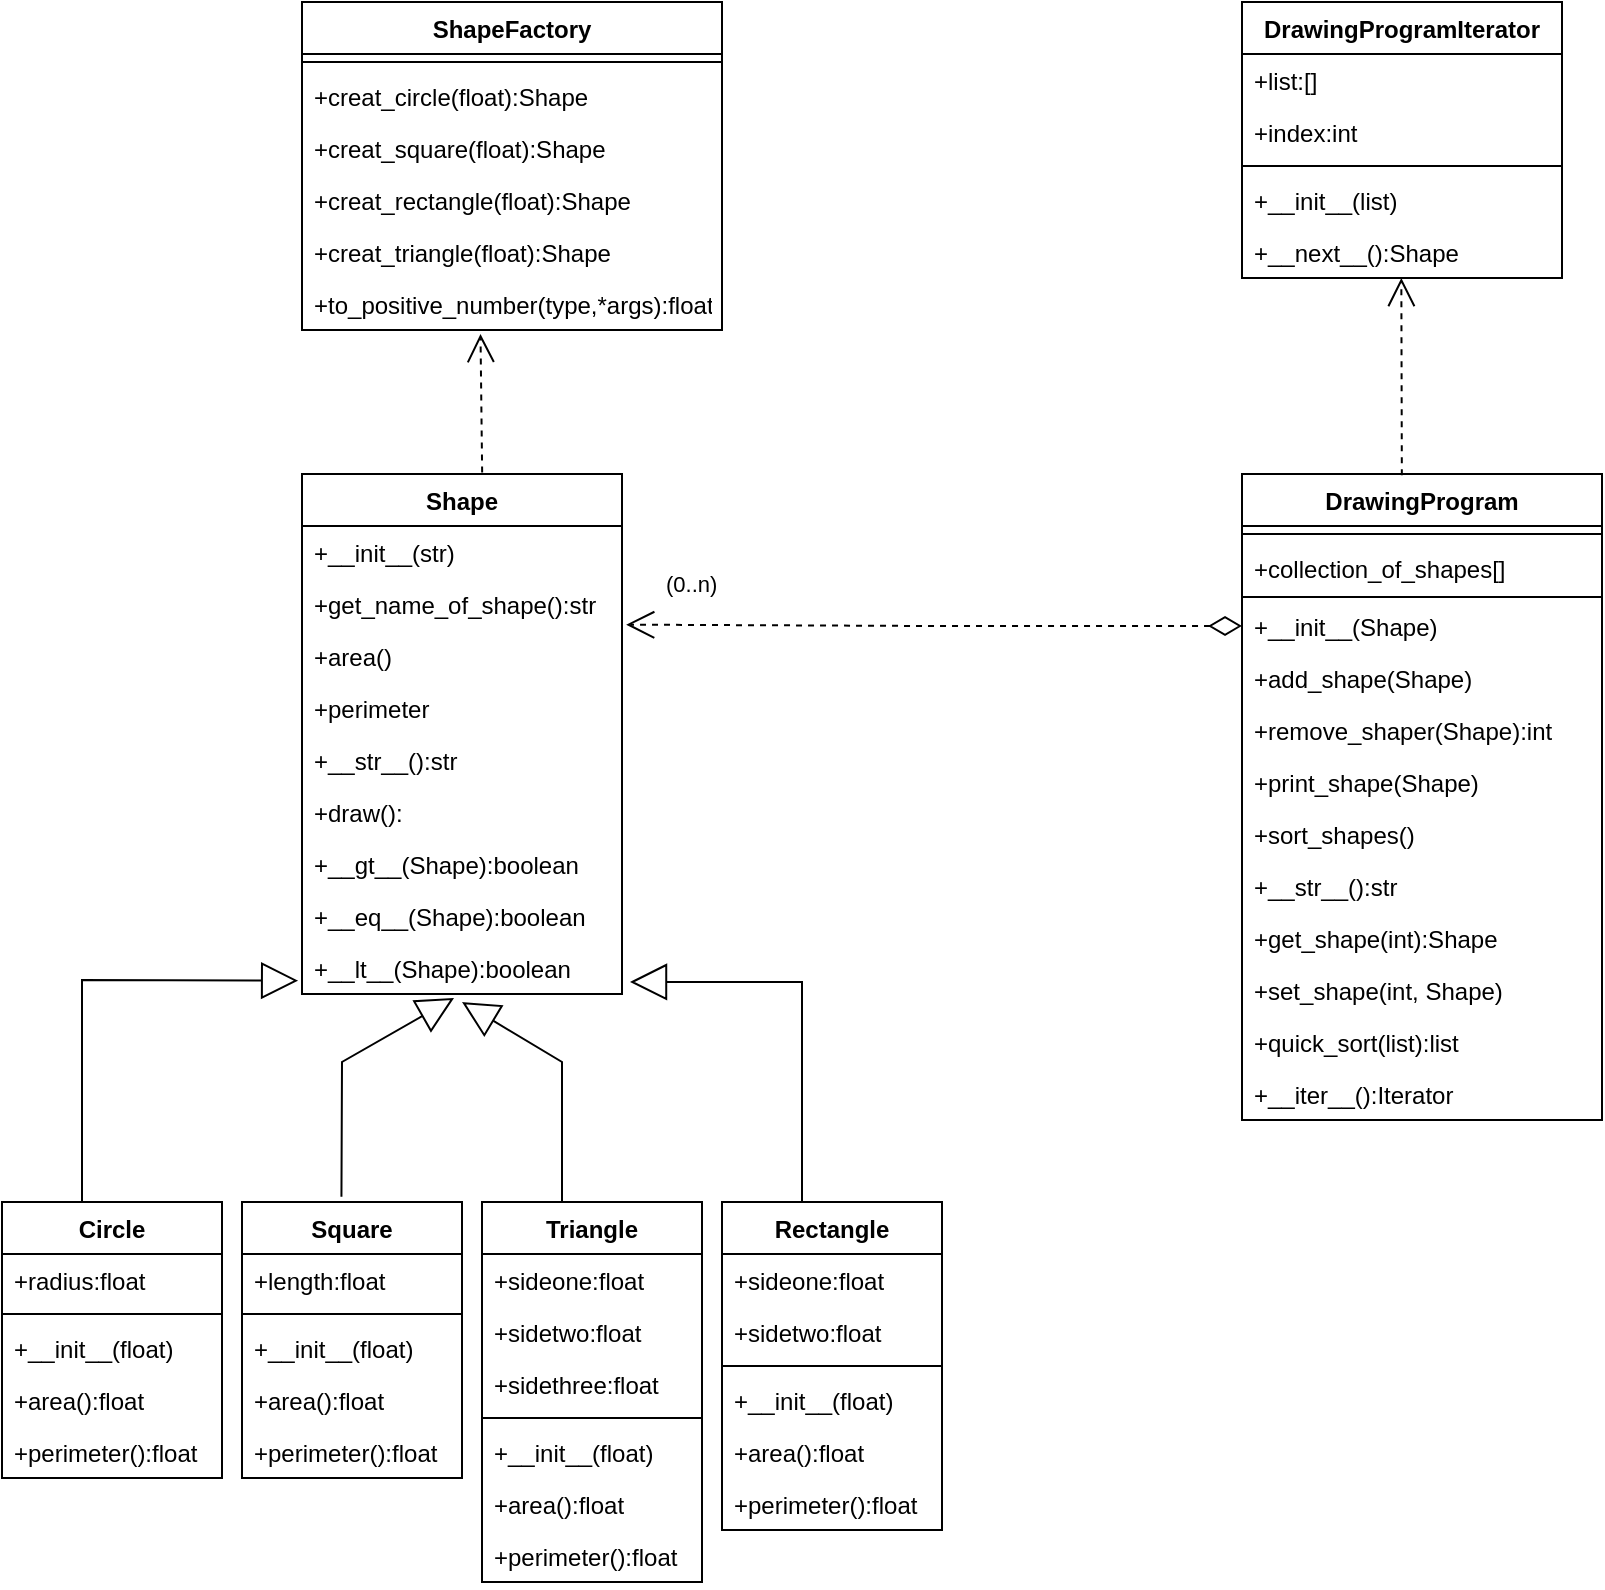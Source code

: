 <mxfile version="15.8.6" type="device"><diagram id="YoG3f7pHk4Rbtw5DYFcT" name="Page-1"><mxGraphModel dx="946" dy="587" grid="1" gridSize="10" guides="1" tooltips="1" connect="1" arrows="1" fold="1" page="1" pageScale="1" pageWidth="850" pageHeight="1100" math="0" shadow="0"><root><mxCell id="0"/><mxCell id="1" parent="0"/><mxCell id="T9_4mvdXHMdCMFrZdac9-1" value="Shape" style="swimlane;fontStyle=1;align=center;verticalAlign=top;childLayout=stackLayout;horizontal=1;startSize=26;horizontalStack=0;resizeParent=1;resizeParentMax=0;resizeLast=0;collapsible=1;marginBottom=0;" parent="1" vertex="1"><mxGeometry x="150" y="336" width="160" height="260" as="geometry"/></mxCell><mxCell id="T9_4mvdXHMdCMFrZdac9-2" value="+__init__(str)" style="text;strokeColor=none;fillColor=none;align=left;verticalAlign=top;spacingLeft=4;spacingRight=4;overflow=hidden;rotatable=0;points=[[0,0.5],[1,0.5]];portConstraint=eastwest;" parent="T9_4mvdXHMdCMFrZdac9-1" vertex="1"><mxGeometry y="26" width="160" height="26" as="geometry"/></mxCell><mxCell id="T9_4mvdXHMdCMFrZdac9-3" value="+get_name_of_shape():str" style="text;strokeColor=none;fillColor=none;align=left;verticalAlign=top;spacingLeft=4;spacingRight=4;overflow=hidden;rotatable=0;points=[[0,0.5],[1,0.5]];portConstraint=eastwest;" parent="T9_4mvdXHMdCMFrZdac9-1" vertex="1"><mxGeometry y="52" width="160" height="26" as="geometry"/></mxCell><mxCell id="T9_4mvdXHMdCMFrZdac9-4" value="+area()" style="text;strokeColor=none;fillColor=none;align=left;verticalAlign=top;spacingLeft=4;spacingRight=4;overflow=hidden;rotatable=0;points=[[0,0.5],[1,0.5]];portConstraint=eastwest;" parent="T9_4mvdXHMdCMFrZdac9-1" vertex="1"><mxGeometry y="78" width="160" height="26" as="geometry"/></mxCell><mxCell id="T9_4mvdXHMdCMFrZdac9-74" value="+perimeter" style="text;strokeColor=none;fillColor=none;align=left;verticalAlign=top;spacingLeft=4;spacingRight=4;overflow=hidden;rotatable=0;points=[[0,0.5],[1,0.5]];portConstraint=eastwest;" parent="T9_4mvdXHMdCMFrZdac9-1" vertex="1"><mxGeometry y="104" width="160" height="26" as="geometry"/></mxCell><mxCell id="T9_4mvdXHMdCMFrZdac9-73" value="+__str__():str" style="text;strokeColor=none;fillColor=none;align=left;verticalAlign=top;spacingLeft=4;spacingRight=4;overflow=hidden;rotatable=0;points=[[0,0.5],[1,0.5]];portConstraint=eastwest;" parent="T9_4mvdXHMdCMFrZdac9-1" vertex="1"><mxGeometry y="130" width="160" height="26" as="geometry"/></mxCell><mxCell id="T9_4mvdXHMdCMFrZdac9-72" value="+draw():" style="text;strokeColor=none;fillColor=none;align=left;verticalAlign=top;spacingLeft=4;spacingRight=4;overflow=hidden;rotatable=0;points=[[0,0.5],[1,0.5]];portConstraint=eastwest;" parent="T9_4mvdXHMdCMFrZdac9-1" vertex="1"><mxGeometry y="156" width="160" height="26" as="geometry"/></mxCell><mxCell id="T9_4mvdXHMdCMFrZdac9-71" value="+__gt__(Shape):boolean" style="text;strokeColor=none;fillColor=none;align=left;verticalAlign=top;spacingLeft=4;spacingRight=4;overflow=hidden;rotatable=0;points=[[0,0.5],[1,0.5]];portConstraint=eastwest;" parent="T9_4mvdXHMdCMFrZdac9-1" vertex="1"><mxGeometry y="182" width="160" height="26" as="geometry"/></mxCell><mxCell id="T9_4mvdXHMdCMFrZdac9-70" value="+__eq__(Shape):boolean" style="text;strokeColor=none;fillColor=none;align=left;verticalAlign=top;spacingLeft=4;spacingRight=4;overflow=hidden;rotatable=0;points=[[0,0.5],[1,0.5]];portConstraint=eastwest;" parent="T9_4mvdXHMdCMFrZdac9-1" vertex="1"><mxGeometry y="208" width="160" height="26" as="geometry"/></mxCell><mxCell id="T9_4mvdXHMdCMFrZdac9-69" value="+__lt__(Shape):boolean" style="text;strokeColor=none;fillColor=none;align=left;verticalAlign=top;spacingLeft=4;spacingRight=4;overflow=hidden;rotatable=0;points=[[0,0.5],[1,0.5]];portConstraint=eastwest;" parent="T9_4mvdXHMdCMFrZdac9-1" vertex="1"><mxGeometry y="234" width="160" height="26" as="geometry"/></mxCell><mxCell id="T9_4mvdXHMdCMFrZdac9-5" value="DrawingProgram" style="swimlane;fontStyle=1;align=center;verticalAlign=top;childLayout=stackLayout;horizontal=1;startSize=26;horizontalStack=0;resizeParent=1;resizeParentMax=0;resizeLast=0;collapsible=1;marginBottom=0;fillColor=default;gradientColor=none;" parent="1" vertex="1"><mxGeometry x="620" y="336" width="180" height="323" as="geometry"/></mxCell><mxCell id="T9_4mvdXHMdCMFrZdac9-6" value="" style="line;strokeWidth=1;fillColor=none;align=left;verticalAlign=middle;spacingTop=-1;spacingLeft=3;spacingRight=3;rotatable=0;labelPosition=right;points=[];portConstraint=eastwest;" parent="T9_4mvdXHMdCMFrZdac9-5" vertex="1"><mxGeometry y="26" width="180" height="8" as="geometry"/></mxCell><mxCell id="T9_4mvdXHMdCMFrZdac9-9" value="+collection_of_shapes[]" style="text;strokeColor=none;fillColor=none;align=left;verticalAlign=top;spacingLeft=4;spacingRight=4;overflow=hidden;rotatable=0;points=[[0,0.5],[1,0.5]];portConstraint=eastwest;" parent="T9_4mvdXHMdCMFrZdac9-5" vertex="1"><mxGeometry y="34" width="180" height="26" as="geometry"/></mxCell><mxCell id="T9_4mvdXHMdCMFrZdac9-10" value="" style="line;strokeWidth=1;fillColor=none;align=left;verticalAlign=middle;spacingTop=-1;spacingLeft=3;spacingRight=3;rotatable=0;labelPosition=right;points=[];portConstraint=eastwest;" parent="T9_4mvdXHMdCMFrZdac9-5" vertex="1"><mxGeometry y="60" width="180" height="3" as="geometry"/></mxCell><mxCell id="T9_4mvdXHMdCMFrZdac9-11" value="+__init__(Shape)" style="text;strokeColor=none;fillColor=none;align=left;verticalAlign=top;spacingLeft=4;spacingRight=4;overflow=hidden;rotatable=0;points=[[0,0.5],[1,0.5]];portConstraint=eastwest;" parent="T9_4mvdXHMdCMFrZdac9-5" vertex="1"><mxGeometry y="63" width="180" height="26" as="geometry"/></mxCell><mxCell id="T9_4mvdXHMdCMFrZdac9-12" value="+add_shape(Shape)" style="text;strokeColor=none;fillColor=none;align=left;verticalAlign=top;spacingLeft=4;spacingRight=4;overflow=hidden;rotatable=0;points=[[0,0.5],[1,0.5]];portConstraint=eastwest;" parent="T9_4mvdXHMdCMFrZdac9-5" vertex="1"><mxGeometry y="89" width="180" height="26" as="geometry"/></mxCell><mxCell id="T9_4mvdXHMdCMFrZdac9-13" value="+remove_shaper(Shape):int" style="text;strokeColor=none;fillColor=none;align=left;verticalAlign=top;spacingLeft=4;spacingRight=4;overflow=hidden;rotatable=0;points=[[0,0.5],[1,0.5]];portConstraint=eastwest;" parent="T9_4mvdXHMdCMFrZdac9-5" vertex="1"><mxGeometry y="115" width="180" height="26" as="geometry"/></mxCell><mxCell id="T9_4mvdXHMdCMFrZdac9-14" value="+print_shape(Shape)" style="text;strokeColor=none;fillColor=none;align=left;verticalAlign=top;spacingLeft=4;spacingRight=4;overflow=hidden;rotatable=0;points=[[0,0.5],[1,0.5]];portConstraint=eastwest;" parent="T9_4mvdXHMdCMFrZdac9-5" vertex="1"><mxGeometry y="141" width="180" height="26" as="geometry"/></mxCell><mxCell id="T9_4mvdXHMdCMFrZdac9-15" value="+sort_shapes()" style="text;strokeColor=none;fillColor=none;align=left;verticalAlign=top;spacingLeft=4;spacingRight=4;overflow=hidden;rotatable=0;points=[[0,0.5],[1,0.5]];portConstraint=eastwest;" parent="T9_4mvdXHMdCMFrZdac9-5" vertex="1"><mxGeometry y="167" width="180" height="26" as="geometry"/></mxCell><mxCell id="T9_4mvdXHMdCMFrZdac9-16" value="+__str__():str" style="text;strokeColor=none;fillColor=none;align=left;verticalAlign=top;spacingLeft=4;spacingRight=4;overflow=hidden;rotatable=0;points=[[0,0.5],[1,0.5]];portConstraint=eastwest;" parent="T9_4mvdXHMdCMFrZdac9-5" vertex="1"><mxGeometry y="193" width="180" height="26" as="geometry"/></mxCell><mxCell id="T9_4mvdXHMdCMFrZdac9-17" value="+get_shape(int):Shape" style="text;strokeColor=none;fillColor=none;align=left;verticalAlign=top;spacingLeft=4;spacingRight=4;overflow=hidden;rotatable=0;points=[[0,0.5],[1,0.5]];portConstraint=eastwest;" parent="T9_4mvdXHMdCMFrZdac9-5" vertex="1"><mxGeometry y="219" width="180" height="26" as="geometry"/></mxCell><mxCell id="T9_4mvdXHMdCMFrZdac9-66" value="+set_shape(int, Shape)" style="text;strokeColor=none;fillColor=none;align=left;verticalAlign=top;spacingLeft=4;spacingRight=4;overflow=hidden;rotatable=0;points=[[0,0.5],[1,0.5]];portConstraint=eastwest;" parent="T9_4mvdXHMdCMFrZdac9-5" vertex="1"><mxGeometry y="245" width="180" height="26" as="geometry"/></mxCell><mxCell id="T9_4mvdXHMdCMFrZdac9-68" value="+quick_sort(list):list" style="text;strokeColor=none;fillColor=none;align=left;verticalAlign=top;spacingLeft=4;spacingRight=4;overflow=hidden;rotatable=0;points=[[0,0.5],[1,0.5]];portConstraint=eastwest;" parent="T9_4mvdXHMdCMFrZdac9-5" vertex="1"><mxGeometry y="271" width="180" height="26" as="geometry"/></mxCell><mxCell id="T9_4mvdXHMdCMFrZdac9-67" value="+__iter__():Iterator" style="text;strokeColor=none;fillColor=none;align=left;verticalAlign=top;spacingLeft=4;spacingRight=4;overflow=hidden;rotatable=0;points=[[0,0.5],[1,0.5]];portConstraint=eastwest;" parent="T9_4mvdXHMdCMFrZdac9-5" vertex="1"><mxGeometry y="297" width="180" height="26" as="geometry"/></mxCell><mxCell id="T9_4mvdXHMdCMFrZdac9-22" value="Circle" style="swimlane;fontStyle=1;align=center;verticalAlign=top;childLayout=stackLayout;horizontal=1;startSize=26;horizontalStack=0;resizeParent=1;resizeParentMax=0;resizeLast=0;collapsible=1;marginBottom=0;" parent="1" vertex="1"><mxGeometry y="700" width="110" height="138" as="geometry"/></mxCell><mxCell id="T9_4mvdXHMdCMFrZdac9-23" value="+radius:float" style="text;strokeColor=none;fillColor=none;align=left;verticalAlign=top;spacingLeft=4;spacingRight=4;overflow=hidden;rotatable=0;points=[[0,0.5],[1,0.5]];portConstraint=eastwest;" parent="T9_4mvdXHMdCMFrZdac9-22" vertex="1"><mxGeometry y="26" width="110" height="26" as="geometry"/></mxCell><mxCell id="T9_4mvdXHMdCMFrZdac9-26" value="" style="line;strokeWidth=1;fillColor=none;align=left;verticalAlign=middle;spacingTop=-1;spacingLeft=3;spacingRight=3;rotatable=0;labelPosition=right;points=[];portConstraint=eastwest;" parent="T9_4mvdXHMdCMFrZdac9-22" vertex="1"><mxGeometry y="52" width="110" height="8" as="geometry"/></mxCell><mxCell id="T9_4mvdXHMdCMFrZdac9-27" value="+__init__(float)" style="text;strokeColor=none;fillColor=none;align=left;verticalAlign=top;spacingLeft=4;spacingRight=4;overflow=hidden;rotatable=0;points=[[0,0.5],[1,0.5]];portConstraint=eastwest;" parent="T9_4mvdXHMdCMFrZdac9-22" vertex="1"><mxGeometry y="60" width="110" height="26" as="geometry"/></mxCell><mxCell id="T9_4mvdXHMdCMFrZdac9-28" value="+area():float" style="text;strokeColor=none;fillColor=none;align=left;verticalAlign=top;spacingLeft=4;spacingRight=4;overflow=hidden;rotatable=0;points=[[0,0.5],[1,0.5]];portConstraint=eastwest;" parent="T9_4mvdXHMdCMFrZdac9-22" vertex="1"><mxGeometry y="86" width="110" height="26" as="geometry"/></mxCell><mxCell id="T9_4mvdXHMdCMFrZdac9-29" value="+perimeter():float" style="text;strokeColor=none;fillColor=none;align=left;verticalAlign=top;spacingLeft=4;spacingRight=4;overflow=hidden;rotatable=0;points=[[0,0.5],[1,0.5]];portConstraint=eastwest;" parent="T9_4mvdXHMdCMFrZdac9-22" vertex="1"><mxGeometry y="112" width="110" height="26" as="geometry"/></mxCell><mxCell id="T9_4mvdXHMdCMFrZdac9-30" value="" style="endArrow=block;endSize=16;endFill=0;html=1;rounded=0;entryX=-0.012;entryY=0.744;entryDx=0;entryDy=0;entryPerimeter=0;" parent="1" target="T9_4mvdXHMdCMFrZdac9-69" edge="1"><mxGeometry width="160" relative="1" as="geometry"><mxPoint x="40" y="700" as="sourcePoint"/><mxPoint x="500" y="370" as="targetPoint"/><Array as="points"><mxPoint x="40" y="589"/></Array></mxGeometry></mxCell><mxCell id="T9_4mvdXHMdCMFrZdac9-34" value="Square" style="swimlane;fontStyle=1;align=center;verticalAlign=top;childLayout=stackLayout;horizontal=1;startSize=26;horizontalStack=0;resizeParent=1;resizeParentMax=0;resizeLast=0;collapsible=1;marginBottom=0;" parent="1" vertex="1"><mxGeometry x="120" y="700" width="110" height="138" as="geometry"/></mxCell><mxCell id="T9_4mvdXHMdCMFrZdac9-35" value="+length:float" style="text;strokeColor=none;fillColor=none;align=left;verticalAlign=top;spacingLeft=4;spacingRight=4;overflow=hidden;rotatable=0;points=[[0,0.5],[1,0.5]];portConstraint=eastwest;" parent="T9_4mvdXHMdCMFrZdac9-34" vertex="1"><mxGeometry y="26" width="110" height="26" as="geometry"/></mxCell><mxCell id="T9_4mvdXHMdCMFrZdac9-38" value="" style="line;strokeWidth=1;fillColor=none;align=left;verticalAlign=middle;spacingTop=-1;spacingLeft=3;spacingRight=3;rotatable=0;labelPosition=right;points=[];portConstraint=eastwest;" parent="T9_4mvdXHMdCMFrZdac9-34" vertex="1"><mxGeometry y="52" width="110" height="8" as="geometry"/></mxCell><mxCell id="T9_4mvdXHMdCMFrZdac9-40" value="+__init__(float)" style="text;strokeColor=none;fillColor=none;align=left;verticalAlign=top;spacingLeft=4;spacingRight=4;overflow=hidden;rotatable=0;points=[[0,0.5],[1,0.5]];portConstraint=eastwest;" parent="T9_4mvdXHMdCMFrZdac9-34" vertex="1"><mxGeometry y="60" width="110" height="26" as="geometry"/></mxCell><mxCell id="T9_4mvdXHMdCMFrZdac9-41" value="+area():float" style="text;strokeColor=none;fillColor=none;align=left;verticalAlign=top;spacingLeft=4;spacingRight=4;overflow=hidden;rotatable=0;points=[[0,0.5],[1,0.5]];portConstraint=eastwest;" parent="T9_4mvdXHMdCMFrZdac9-34" vertex="1"><mxGeometry y="86" width="110" height="26" as="geometry"/></mxCell><mxCell id="T9_4mvdXHMdCMFrZdac9-92" value="+perimeter():float" style="text;strokeColor=none;fillColor=none;align=left;verticalAlign=top;spacingLeft=4;spacingRight=4;overflow=hidden;rotatable=0;points=[[0,0.5],[1,0.5]];portConstraint=eastwest;" parent="T9_4mvdXHMdCMFrZdac9-34" vertex="1"><mxGeometry y="112" width="110" height="26" as="geometry"/></mxCell><mxCell id="T9_4mvdXHMdCMFrZdac9-42" value="Rectangle" style="swimlane;fontStyle=1;align=center;verticalAlign=top;childLayout=stackLayout;horizontal=1;startSize=26;horizontalStack=0;resizeParent=1;resizeParentMax=0;resizeLast=0;collapsible=1;marginBottom=0;" parent="1" vertex="1"><mxGeometry x="360" y="700" width="110" height="164" as="geometry"/></mxCell><mxCell id="T9_4mvdXHMdCMFrZdac9-43" value="+sideone:float" style="text;strokeColor=none;fillColor=none;align=left;verticalAlign=top;spacingLeft=4;spacingRight=4;overflow=hidden;rotatable=0;points=[[0,0.5],[1,0.5]];portConstraint=eastwest;" parent="T9_4mvdXHMdCMFrZdac9-42" vertex="1"><mxGeometry y="26" width="110" height="26" as="geometry"/></mxCell><mxCell id="T9_4mvdXHMdCMFrZdac9-44" value="+sidetwo:float" style="text;strokeColor=none;fillColor=none;align=left;verticalAlign=top;spacingLeft=4;spacingRight=4;overflow=hidden;rotatable=0;points=[[0,0.5],[1,0.5]];portConstraint=eastwest;" parent="T9_4mvdXHMdCMFrZdac9-42" vertex="1"><mxGeometry y="52" width="110" height="26" as="geometry"/></mxCell><mxCell id="T9_4mvdXHMdCMFrZdac9-46" value="" style="line;strokeWidth=1;fillColor=none;align=left;verticalAlign=middle;spacingTop=-1;spacingLeft=3;spacingRight=3;rotatable=0;labelPosition=right;points=[];portConstraint=eastwest;" parent="T9_4mvdXHMdCMFrZdac9-42" vertex="1"><mxGeometry y="78" width="110" height="8" as="geometry"/></mxCell><mxCell id="T9_4mvdXHMdCMFrZdac9-47" value="+__init__(float)" style="text;strokeColor=none;fillColor=none;align=left;verticalAlign=top;spacingLeft=4;spacingRight=4;overflow=hidden;rotatable=0;points=[[0,0.5],[1,0.5]];portConstraint=eastwest;" parent="T9_4mvdXHMdCMFrZdac9-42" vertex="1"><mxGeometry y="86" width="110" height="26" as="geometry"/></mxCell><mxCell id="T9_4mvdXHMdCMFrZdac9-48" value="+area():float" style="text;strokeColor=none;fillColor=none;align=left;verticalAlign=top;spacingLeft=4;spacingRight=4;overflow=hidden;rotatable=0;points=[[0,0.5],[1,0.5]];portConstraint=eastwest;" parent="T9_4mvdXHMdCMFrZdac9-42" vertex="1"><mxGeometry y="112" width="110" height="26" as="geometry"/></mxCell><mxCell id="T9_4mvdXHMdCMFrZdac9-49" value="+perimeter():float" style="text;strokeColor=none;fillColor=none;align=left;verticalAlign=top;spacingLeft=4;spacingRight=4;overflow=hidden;rotatable=0;points=[[0,0.5],[1,0.5]];portConstraint=eastwest;" parent="T9_4mvdXHMdCMFrZdac9-42" vertex="1"><mxGeometry y="138" width="110" height="26" as="geometry"/></mxCell><mxCell id="T9_4mvdXHMdCMFrZdac9-50" value="Triangle" style="swimlane;fontStyle=1;align=center;verticalAlign=top;childLayout=stackLayout;horizontal=1;startSize=26;horizontalStack=0;resizeParent=1;resizeParentMax=0;resizeLast=0;collapsible=1;marginBottom=0;" parent="1" vertex="1"><mxGeometry x="240" y="700" width="110" height="190" as="geometry"/></mxCell><mxCell id="T9_4mvdXHMdCMFrZdac9-51" value="+sideone:float" style="text;strokeColor=none;fillColor=none;align=left;verticalAlign=top;spacingLeft=4;spacingRight=4;overflow=hidden;rotatable=0;points=[[0,0.5],[1,0.5]];portConstraint=eastwest;" parent="T9_4mvdXHMdCMFrZdac9-50" vertex="1"><mxGeometry y="26" width="110" height="26" as="geometry"/></mxCell><mxCell id="T9_4mvdXHMdCMFrZdac9-52" value="+sidetwo:float" style="text;strokeColor=none;fillColor=none;align=left;verticalAlign=top;spacingLeft=4;spacingRight=4;overflow=hidden;rotatable=0;points=[[0,0.5],[1,0.5]];portConstraint=eastwest;" parent="T9_4mvdXHMdCMFrZdac9-50" vertex="1"><mxGeometry y="52" width="110" height="26" as="geometry"/></mxCell><mxCell id="T9_4mvdXHMdCMFrZdac9-53" value="+sidethree:float" style="text;strokeColor=none;fillColor=none;align=left;verticalAlign=top;spacingLeft=4;spacingRight=4;overflow=hidden;rotatable=0;points=[[0,0.5],[1,0.5]];portConstraint=eastwest;" parent="T9_4mvdXHMdCMFrZdac9-50" vertex="1"><mxGeometry y="78" width="110" height="26" as="geometry"/></mxCell><mxCell id="T9_4mvdXHMdCMFrZdac9-54" value="" style="line;strokeWidth=1;fillColor=none;align=left;verticalAlign=middle;spacingTop=-1;spacingLeft=3;spacingRight=3;rotatable=0;labelPosition=right;points=[];portConstraint=eastwest;" parent="T9_4mvdXHMdCMFrZdac9-50" vertex="1"><mxGeometry y="104" width="110" height="8" as="geometry"/></mxCell><mxCell id="T9_4mvdXHMdCMFrZdac9-55" value="+__init__(float)" style="text;strokeColor=none;fillColor=none;align=left;verticalAlign=top;spacingLeft=4;spacingRight=4;overflow=hidden;rotatable=0;points=[[0,0.5],[1,0.5]];portConstraint=eastwest;" parent="T9_4mvdXHMdCMFrZdac9-50" vertex="1"><mxGeometry y="112" width="110" height="26" as="geometry"/></mxCell><mxCell id="T9_4mvdXHMdCMFrZdac9-56" value="+area():float" style="text;strokeColor=none;fillColor=none;align=left;verticalAlign=top;spacingLeft=4;spacingRight=4;overflow=hidden;rotatable=0;points=[[0,0.5],[1,0.5]];portConstraint=eastwest;" parent="T9_4mvdXHMdCMFrZdac9-50" vertex="1"><mxGeometry y="138" width="110" height="26" as="geometry"/></mxCell><mxCell id="T9_4mvdXHMdCMFrZdac9-57" value="+perimeter():float" style="text;strokeColor=none;fillColor=none;align=left;verticalAlign=top;spacingLeft=4;spacingRight=4;overflow=hidden;rotatable=0;points=[[0,0.5],[1,0.5]];portConstraint=eastwest;" parent="T9_4mvdXHMdCMFrZdac9-50" vertex="1"><mxGeometry y="164" width="110" height="26" as="geometry"/></mxCell><mxCell id="T9_4mvdXHMdCMFrZdac9-58" value="ShapeFactory" style="swimlane;fontStyle=1;align=center;verticalAlign=top;childLayout=stackLayout;horizontal=1;startSize=26;horizontalStack=0;resizeParent=1;resizeParentMax=0;resizeLast=0;collapsible=1;marginBottom=0;" parent="1" vertex="1"><mxGeometry x="150" y="100" width="210" height="164" as="geometry"/></mxCell><mxCell id="T9_4mvdXHMdCMFrZdac9-60" value="" style="line;strokeWidth=1;fillColor=none;align=left;verticalAlign=middle;spacingTop=-1;spacingLeft=3;spacingRight=3;rotatable=0;labelPosition=right;points=[];portConstraint=eastwest;" parent="T9_4mvdXHMdCMFrZdac9-58" vertex="1"><mxGeometry y="26" width="210" height="8" as="geometry"/></mxCell><mxCell id="T9_4mvdXHMdCMFrZdac9-61" value="+creat_circle(float):Shape" style="text;strokeColor=none;fillColor=none;align=left;verticalAlign=top;spacingLeft=4;spacingRight=4;overflow=hidden;rotatable=0;points=[[0,0.5],[1,0.5]];portConstraint=eastwest;" parent="T9_4mvdXHMdCMFrZdac9-58" vertex="1"><mxGeometry y="34" width="210" height="26" as="geometry"/></mxCell><mxCell id="T9_4mvdXHMdCMFrZdac9-84" value="+creat_square(float):Shape" style="text;strokeColor=none;fillColor=none;align=left;verticalAlign=top;spacingLeft=4;spacingRight=4;overflow=hidden;rotatable=0;points=[[0,0.5],[1,0.5]];portConstraint=eastwest;" parent="T9_4mvdXHMdCMFrZdac9-58" vertex="1"><mxGeometry y="60" width="210" height="26" as="geometry"/></mxCell><mxCell id="T9_4mvdXHMdCMFrZdac9-83" value="+creat_rectangle(float):Shape" style="text;strokeColor=none;fillColor=none;align=left;verticalAlign=top;spacingLeft=4;spacingRight=4;overflow=hidden;rotatable=0;points=[[0,0.5],[1,0.5]];portConstraint=eastwest;" parent="T9_4mvdXHMdCMFrZdac9-58" vertex="1"><mxGeometry y="86" width="210" height="26" as="geometry"/></mxCell><mxCell id="T9_4mvdXHMdCMFrZdac9-82" value="+creat_triangle(float):Shape" style="text;strokeColor=none;fillColor=none;align=left;verticalAlign=top;spacingLeft=4;spacingRight=4;overflow=hidden;rotatable=0;points=[[0,0.5],[1,0.5]];portConstraint=eastwest;" parent="T9_4mvdXHMdCMFrZdac9-58" vertex="1"><mxGeometry y="112" width="210" height="26" as="geometry"/></mxCell><mxCell id="T9_4mvdXHMdCMFrZdac9-81" value="+to_positive_number(type,*args):float" style="text;strokeColor=none;fillColor=none;align=left;verticalAlign=top;spacingLeft=4;spacingRight=4;overflow=hidden;rotatable=0;points=[[0,0.5],[1,0.5]];portConstraint=eastwest;" parent="T9_4mvdXHMdCMFrZdac9-58" vertex="1"><mxGeometry y="138" width="210" height="26" as="geometry"/></mxCell><mxCell id="T9_4mvdXHMdCMFrZdac9-62" value="DrawingProgramIterator" style="swimlane;fontStyle=1;align=center;verticalAlign=top;childLayout=stackLayout;horizontal=1;startSize=26;horizontalStack=0;resizeParent=1;resizeParentMax=0;resizeLast=0;collapsible=1;marginBottom=0;" parent="1" vertex="1"><mxGeometry x="620" y="100" width="160" height="138" as="geometry"/></mxCell><mxCell id="T9_4mvdXHMdCMFrZdac9-78" value="+list:[]" style="text;strokeColor=none;fillColor=none;align=left;verticalAlign=top;spacingLeft=4;spacingRight=4;overflow=hidden;rotatable=0;points=[[0,0.5],[1,0.5]];portConstraint=eastwest;" parent="T9_4mvdXHMdCMFrZdac9-62" vertex="1"><mxGeometry y="26" width="160" height="26" as="geometry"/></mxCell><mxCell id="T9_4mvdXHMdCMFrZdac9-79" value="+index:int" style="text;strokeColor=none;fillColor=none;align=left;verticalAlign=top;spacingLeft=4;spacingRight=4;overflow=hidden;rotatable=0;points=[[0,0.5],[1,0.5]];portConstraint=eastwest;" parent="T9_4mvdXHMdCMFrZdac9-62" vertex="1"><mxGeometry y="52" width="160" height="26" as="geometry"/></mxCell><mxCell id="T9_4mvdXHMdCMFrZdac9-64" value="" style="line;strokeWidth=1;fillColor=none;align=left;verticalAlign=middle;spacingTop=-1;spacingLeft=3;spacingRight=3;rotatable=0;labelPosition=right;points=[];portConstraint=eastwest;" parent="T9_4mvdXHMdCMFrZdac9-62" vertex="1"><mxGeometry y="78" width="160" height="8" as="geometry"/></mxCell><mxCell id="T9_4mvdXHMdCMFrZdac9-65" value="+__init__(list)" style="text;strokeColor=none;fillColor=none;align=left;verticalAlign=top;spacingLeft=4;spacingRight=4;overflow=hidden;rotatable=0;points=[[0,0.5],[1,0.5]];portConstraint=eastwest;" parent="T9_4mvdXHMdCMFrZdac9-62" vertex="1"><mxGeometry y="86" width="160" height="26" as="geometry"/></mxCell><mxCell id="T9_4mvdXHMdCMFrZdac9-75" value="+__next__():Shape" style="text;strokeColor=none;fillColor=none;align=left;verticalAlign=top;spacingLeft=4;spacingRight=4;overflow=hidden;rotatable=0;points=[[0,0.5],[1,0.5]];portConstraint=eastwest;" parent="T9_4mvdXHMdCMFrZdac9-62" vertex="1"><mxGeometry y="112" width="160" height="26" as="geometry"/></mxCell><mxCell id="T9_4mvdXHMdCMFrZdac9-96" value="(0..n)" style="endArrow=open;html=1;endSize=12;startArrow=diamondThin;startSize=14;startFill=0;edgeStyle=orthogonalEdgeStyle;align=left;verticalAlign=bottom;rounded=0;exitX=0;exitY=0.5;exitDx=0;exitDy=0;entryX=1.013;entryY=-0.103;entryDx=0;entryDy=0;entryPerimeter=0;dashed=1;" parent="1" source="T9_4mvdXHMdCMFrZdac9-11" target="T9_4mvdXHMdCMFrZdac9-4" edge="1"><mxGeometry x="0.884" y="-11" relative="1" as="geometry"><mxPoint x="370" y="450" as="sourcePoint"/><mxPoint x="530" y="450" as="targetPoint"/><mxPoint as="offset"/></mxGeometry></mxCell><mxCell id="T9_4mvdXHMdCMFrZdac9-97" value="" style="endArrow=block;endSize=16;endFill=0;html=1;rounded=0;entryX=1.025;entryY=0.769;entryDx=0;entryDy=0;entryPerimeter=0;" parent="1" target="T9_4mvdXHMdCMFrZdac9-69" edge="1"><mxGeometry width="160" relative="1" as="geometry"><mxPoint x="400" y="700" as="sourcePoint"/><mxPoint x="510" y="438.48" as="targetPoint"/><Array as="points"><mxPoint x="400" y="590"/></Array></mxGeometry></mxCell><mxCell id="T9_4mvdXHMdCMFrZdac9-98" value="" style="endArrow=block;endSize=16;endFill=0;html=1;rounded=0;" parent="1" edge="1"><mxGeometry width="160" relative="1" as="geometry"><mxPoint x="280" y="700" as="sourcePoint"/><mxPoint x="230" y="600" as="targetPoint"/><Array as="points"><mxPoint x="280" y="630"/></Array></mxGeometry></mxCell><mxCell id="T9_4mvdXHMdCMFrZdac9-99" value="" style="endArrow=block;endSize=16;endFill=0;html=1;rounded=0;entryX=0.475;entryY=1.077;entryDx=0;entryDy=0;entryPerimeter=0;exitX=0.452;exitY=-0.019;exitDx=0;exitDy=0;exitPerimeter=0;" parent="1" source="T9_4mvdXHMdCMFrZdac9-34" target="T9_4mvdXHMdCMFrZdac9-69" edge="1"><mxGeometry width="160" relative="1" as="geometry"><mxPoint x="72.5" y="731.518" as="sourcePoint"/><mxPoint x="180" y="470" as="targetPoint"/><Array as="points"><mxPoint x="170" y="630"/></Array></mxGeometry></mxCell><mxCell id="T9_4mvdXHMdCMFrZdac9-100" value="" style="endArrow=open;dashed=1;endFill=0;endSize=12;html=1;rounded=0;entryX=0.425;entryY=1.077;entryDx=0;entryDy=0;entryPerimeter=0;exitX=0.563;exitY=-0.003;exitDx=0;exitDy=0;exitPerimeter=0;" parent="1" source="T9_4mvdXHMdCMFrZdac9-1" target="T9_4mvdXHMdCMFrZdac9-81" edge="1"><mxGeometry width="160" relative="1" as="geometry"><mxPoint x="239" y="330" as="sourcePoint"/><mxPoint x="390" y="400" as="targetPoint"/></mxGeometry></mxCell><mxCell id="T9_4mvdXHMdCMFrZdac9-101" value="" style="endArrow=open;dashed=1;endFill=0;endSize=12;html=1;rounded=0;entryX=0.425;entryY=1.077;entryDx=0;entryDy=0;entryPerimeter=0;exitX=0.444;exitY=0.002;exitDx=0;exitDy=0;exitPerimeter=0;" parent="1" source="T9_4mvdXHMdCMFrZdac9-5" edge="1"><mxGeometry width="160" relative="1" as="geometry"><mxPoint x="700" y="330" as="sourcePoint"/><mxPoint x="699.67" y="238.002" as="targetPoint"/></mxGeometry></mxCell></root></mxGraphModel></diagram></mxfile>